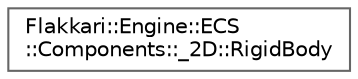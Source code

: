 digraph "Graphical Class Hierarchy"
{
 // LATEX_PDF_SIZE
  bgcolor="transparent";
  edge [fontname=Helvetica,fontsize=10,labelfontname=Helvetica,labelfontsize=10];
  node [fontname=Helvetica,fontsize=10,shape=box,height=0.2,width=0.4];
  rankdir="LR";
  Node0 [id="Node000000",label="Flakkari::Engine::ECS\l::Components::_2D::RigidBody",height=0.2,width=0.4,color="grey40", fillcolor="white", style="filled",URL="$d7/d9e/structFlakkari_1_1Engine_1_1ECS_1_1Components_1_1__2D_1_1RigidBody.html",tooltip="RigidBody represent the physical properties of a rigid body in a game engine."];
}
